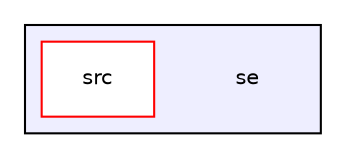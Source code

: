 digraph "/Users/zoltan/git/OKW/se" {
  compound=true
  node [ fontsize="10", fontname="Helvetica"];
  edge [ labelfontsize="10", labelfontname="Helvetica"];
  subgraph clusterdir_0c16530b5d264870aa4431e8a25214d3 {
    graph [ bgcolor="#eeeeff", pencolor="black", label="" URL="dir_0c16530b5d264870aa4431e8a25214d3.html"];
    dir_0c16530b5d264870aa4431e8a25214d3 [shape=plaintext label="se"];
    dir_be767b33c06e16aec676490308ce37bd [shape=box label="src" color="red" fillcolor="white" style="filled" URL="dir_be767b33c06e16aec676490308ce37bd.html"];
  }
}
